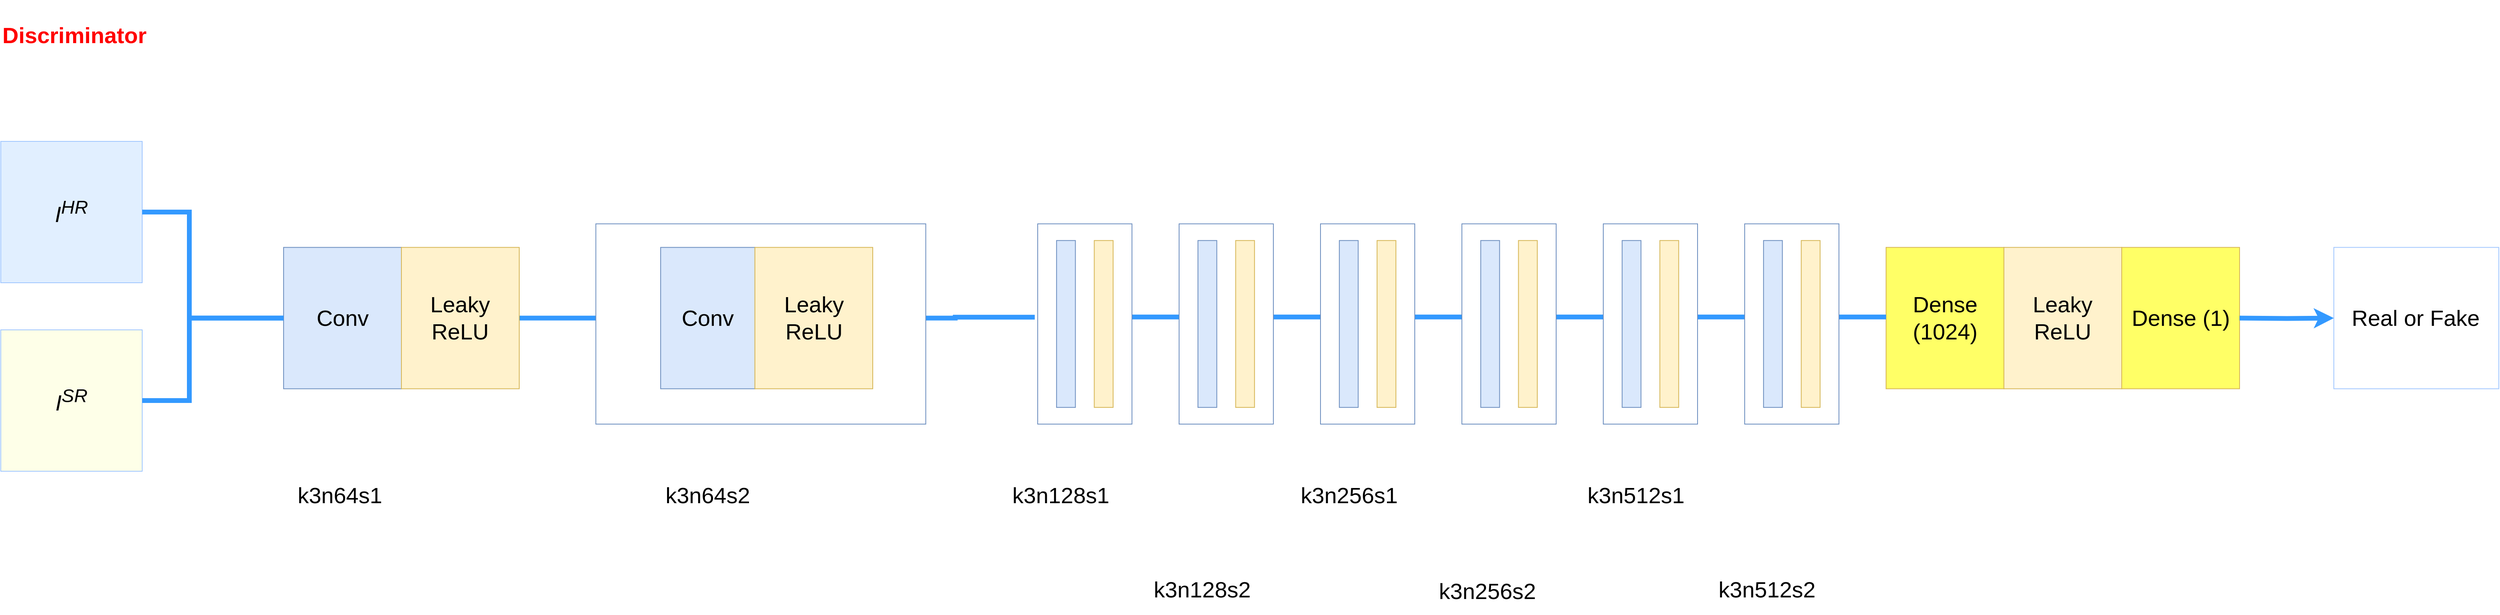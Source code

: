<mxfile version="26.2.14">
  <diagram name="第 1 页" id="zd6RHvnpCG602YXMuTFv">
    <mxGraphModel dx="3144" dy="1868" grid="0" gridSize="10" guides="1" tooltips="1" connect="1" arrows="1" fold="1" page="1" pageScale="1" pageWidth="3300" pageHeight="2339" math="0" shadow="0">
      <root>
        <mxCell id="0" />
        <mxCell id="1" parent="0" />
        <mxCell id="ZQzBsFarwEVN76N8cBqX-27" style="edgeStyle=orthogonalEdgeStyle;rounded=0;orthogonalLoop=1;jettySize=auto;html=1;endArrow=none;endFill=1;strokeColor=#3399FF;strokeWidth=6;startFill=0;fontSize=28;" parent="1" source="ZQzBsFarwEVN76N8cBqX-7" target="ZQzBsFarwEVN76N8cBqX-9" edge="1">
          <mxGeometry relative="1" as="geometry" />
        </mxCell>
        <mxCell id="ZQzBsFarwEVN76N8cBqX-1" style="edgeStyle=orthogonalEdgeStyle;rounded=0;orthogonalLoop=1;jettySize=auto;html=1;endArrow=none;endFill=1;strokeColor=#3399FF;strokeWidth=6;startFill=0;entryX=-0.031;entryY=0.466;entryDx=0;entryDy=0;entryPerimeter=0;fontSize=28;" parent="1" source="ZQzBsFarwEVN76N8cBqX-11" target="ZQzBsFarwEVN76N8cBqX-31" edge="1">
          <mxGeometry relative="1" as="geometry">
            <mxPoint x="1237.371" y="1083.25" as="targetPoint" />
          </mxGeometry>
        </mxCell>
        <mxCell id="ZQzBsFarwEVN76N8cBqX-2" value="" style="rounded=0;whiteSpace=wrap;html=1;fillColor=#FFFFFF;strokeColor=#6c8ebf;fontSize=28;" parent="1" vertex="1">
          <mxGeometry x="794.873" y="965.25" width="412.999" height="250.75" as="geometry" />
        </mxCell>
        <mxCell id="ZQzBsFarwEVN76N8cBqX-3" value="Discriminator" style="text;html=1;strokeColor=none;fillColor=none;align=left;verticalAlign=middle;whiteSpace=wrap;rounded=0;fontSize=28;fontColor=#FF0000;fontStyle=1" parent="1" vertex="1">
          <mxGeometry x="50" y="685" width="353.999" height="88.5" as="geometry" />
        </mxCell>
        <mxCell id="ZQzBsFarwEVN76N8cBqX-4" value="&lt;i&gt;I&lt;sup&gt;HR&lt;/sup&gt;&lt;/i&gt;" style="shape=rectangle;whiteSpace=wrap;html=1;strokeColor=#a1c7ff;fillColor=#e1efff;fontSize=28;verticalAlign=middle;align=center;" parent="1" vertex="1">
          <mxGeometry x="50" y="862" width="176.999" height="177.0" as="geometry" />
        </mxCell>
        <mxCell id="ZQzBsFarwEVN76N8cBqX-5" value="&lt;i&gt;I&lt;sup&gt;SR&lt;/sup&gt;&lt;/i&gt;" style="shape=rectangle;whiteSpace=wrap;html=1;strokeColor=#a1c7ff;fillColor=#FEFFE8;fontSize=28;verticalAlign=middle;align=center;" parent="1" vertex="1">
          <mxGeometry x="50" y="1098" width="176.999" height="177.0" as="geometry" />
        </mxCell>
        <mxCell id="ZQzBsFarwEVN76N8cBqX-6" value="Conv" style="rounded=0;whiteSpace=wrap;html=1;fillColor=#dae8fc;strokeColor=#6c8ebf;align=center;verticalAlign=middle;fontSize=28;" parent="1" vertex="1">
          <mxGeometry x="403.999" y="994.75" width="147.5" height="177.0" as="geometry" />
        </mxCell>
        <mxCell id="ZQzBsFarwEVN76N8cBqX-7" value="Leaky ReLU" style="rounded=0;whiteSpace=wrap;html=1;fillColor=#fff2cc;strokeColor=#d6b656;align=center;verticalAlign=middle;fontSize=28;" parent="1" vertex="1">
          <mxGeometry x="551.498" y="994.75" width="147.5" height="177.0" as="geometry" />
        </mxCell>
        <mxCell id="ZQzBsFarwEVN76N8cBqX-8" value="k3n64s1" style="text;html=1;strokeColor=none;fillColor=none;align=center;verticalAlign=middle;whiteSpace=wrap;rounded=0;fontSize=28;" parent="1" vertex="1">
          <mxGeometry x="327.299" y="1275" width="294.999" height="59.0" as="geometry" />
        </mxCell>
        <mxCell id="ZQzBsFarwEVN76N8cBqX-9" value="Conv" style="rounded=0;whiteSpace=wrap;html=1;fillColor=#dae8fc;strokeColor=#6c8ebf;align=center;verticalAlign=middle;fontSize=28;" parent="1" vertex="1">
          <mxGeometry x="875.997" y="994.75" width="118.0" height="177.0" as="geometry" />
        </mxCell>
        <mxCell id="ZQzBsFarwEVN76N8cBqX-11" value="Leaky ReLU" style="rounded=0;whiteSpace=wrap;html=1;fillColor=#fff2cc;strokeColor=#d6b656;align=center;verticalAlign=middle;fontSize=28;" parent="1" vertex="1">
          <mxGeometry x="993.997" y="994.75" width="147.5" height="177.0" as="geometry" />
        </mxCell>
        <mxCell id="ZQzBsFarwEVN76N8cBqX-12" value="k3n64s2" style="text;html=1;strokeColor=none;fillColor=none;align=center;verticalAlign=middle;whiteSpace=wrap;rounded=0;fontSize=28;" parent="1" vertex="1">
          <mxGeometry x="757.998" y="1275" width="353.999" height="59.0" as="geometry" />
        </mxCell>
        <mxCell id="ZQzBsFarwEVN76N8cBqX-13" value="k3n128s1" style="text;html=1;strokeColor=none;fillColor=none;align=center;verticalAlign=middle;whiteSpace=wrap;rounded=0;fontSize=28;" parent="1" vertex="1">
          <mxGeometry x="1200.496" y="1275" width="353.999" height="59.0" as="geometry" />
        </mxCell>
        <mxCell id="ZQzBsFarwEVN76N8cBqX-14" value="k3n128s2" style="text;html=1;strokeColor=none;fillColor=none;align=center;verticalAlign=middle;whiteSpace=wrap;rounded=0;fontSize=28;" parent="1" vertex="1">
          <mxGeometry x="1377.496" y="1393" width="353.999" height="59.0" as="geometry" />
        </mxCell>
        <mxCell id="ZQzBsFarwEVN76N8cBqX-15" value="k3n256s1" style="text;html=1;strokeColor=none;fillColor=none;align=center;verticalAlign=middle;whiteSpace=wrap;rounded=0;fontSize=28;" parent="1" vertex="1">
          <mxGeometry x="1560.995" y="1275" width="353.999" height="59.0" as="geometry" />
        </mxCell>
        <mxCell id="ZQzBsFarwEVN76N8cBqX-16" value="k3n256s2" style="text;html=1;strokeColor=none;fillColor=none;align=center;verticalAlign=middle;whiteSpace=wrap;rounded=0;fontSize=28;" parent="1" vertex="1">
          <mxGeometry x="1734.005" y="1395" width="353.999" height="59.0" as="geometry" />
        </mxCell>
        <mxCell id="ZQzBsFarwEVN76N8cBqX-17" value="k3n512s1" style="text;html=1;strokeColor=none;fillColor=none;align=center;verticalAlign=middle;whiteSpace=wrap;rounded=0;fontSize=28;" parent="1" vertex="1">
          <mxGeometry x="1920.004" y="1275" width="353.999" height="59.0" as="geometry" />
        </mxCell>
        <mxCell id="ZQzBsFarwEVN76N8cBqX-18" value="k3n512s2" style="text;html=1;strokeColor=none;fillColor=none;align=center;verticalAlign=middle;whiteSpace=wrap;rounded=0;fontSize=28;" parent="1" vertex="1">
          <mxGeometry x="2084.003" y="1393" width="353.999" height="59.0" as="geometry" />
        </mxCell>
        <mxCell id="ZQzBsFarwEVN76N8cBqX-19" value="Dense (1024)" style="rounded=0;whiteSpace=wrap;html=1;fillColor=#FFFF66;strokeColor=#d6b656;align=center;verticalAlign=middle;fontSize=28;" parent="1" vertex="1">
          <mxGeometry x="2409.992" y="994.75" width="147.5" height="177.0" as="geometry" />
        </mxCell>
        <mxCell id="ZQzBsFarwEVN76N8cBqX-20" value="Leaky ReLU" style="rounded=0;whiteSpace=wrap;html=1;fillColor=#fff2cc;strokeColor=#d6b656;align=center;verticalAlign=middle;fontSize=28;" parent="1" vertex="1">
          <mxGeometry x="2557.492" y="994.75" width="147.5" height="177.0" as="geometry" />
        </mxCell>
        <mxCell id="ZQzBsFarwEVN76N8cBqX-21" value="Dense (1)" style="rounded=0;whiteSpace=wrap;html=1;fillColor=#FFFF66;strokeColor=#d6b656;align=center;verticalAlign=middle;fontSize=28;" parent="1" vertex="1">
          <mxGeometry x="2704.992" y="994.75" width="147.5" height="177.0" as="geometry" />
        </mxCell>
        <mxCell id="ZQzBsFarwEVN76N8cBqX-23" value="Real or Fake" style="shape=rectangle;whiteSpace=wrap;html=1;strokeColor=#a1c7ff;fillColor=#FFFFFF;fontSize=28;verticalAlign=middle;align=center;" parent="1" vertex="1">
          <mxGeometry x="2970.491" y="994.75" width="206.499" height="177.0" as="geometry" />
        </mxCell>
        <mxCell id="ZQzBsFarwEVN76N8cBqX-24" style="edgeStyle=orthogonalEdgeStyle;rounded=0;orthogonalLoop=1;jettySize=auto;html=1;endArrow=none;endFill=0;strokeColor=#3399FF;strokeWidth=6;fontSize=28;" parent="1" source="ZQzBsFarwEVN76N8cBqX-4" target="ZQzBsFarwEVN76N8cBqX-6" edge="1">
          <mxGeometry relative="1" as="geometry">
            <mxPoint x="285.999" y="950.5" as="sourcePoint" />
            <mxPoint x="344.999" y="1083.25" as="targetPoint" />
            <Array as="points">
              <mxPoint x="285.999" y="950.5" />
              <mxPoint x="285.999" y="1083.25" />
            </Array>
          </mxGeometry>
        </mxCell>
        <mxCell id="ZQzBsFarwEVN76N8cBqX-25" style="edgeStyle=orthogonalEdgeStyle;rounded=0;orthogonalLoop=1;jettySize=auto;html=1;endArrow=none;endFill=0;strokeColor=#3399FF;strokeWidth=6;fontSize=28;" parent="1" source="ZQzBsFarwEVN76N8cBqX-5" target="ZQzBsFarwEVN76N8cBqX-6" edge="1">
          <mxGeometry relative="1" as="geometry">
            <mxPoint x="285.999" y="1186.5" as="sourcePoint" />
            <mxPoint x="344.999" y="1083.25" as="targetPoint" />
            <Array as="points">
              <mxPoint x="285.999" y="1186.5" />
              <mxPoint x="285.999" y="1083.25" />
            </Array>
          </mxGeometry>
        </mxCell>
        <mxCell id="ZQzBsFarwEVN76N8cBqX-26" style="edgeStyle=orthogonalEdgeStyle;rounded=0;orthogonalLoop=1;jettySize=auto;html=1;endArrow=none;endFill=1;strokeColor=#3399FF;strokeWidth=2;startFill=0;fontSize=28;" parent="1" target="ZQzBsFarwEVN76N8cBqX-6" edge="1">
          <mxGeometry relative="1" as="geometry">
            <mxPoint x="285.999" y="1083.25" as="sourcePoint" />
          </mxGeometry>
        </mxCell>
        <mxCell id="ZQzBsFarwEVN76N8cBqX-28" style="edgeStyle=orthogonalEdgeStyle;rounded=0;orthogonalLoop=1;jettySize=auto;html=1;endArrow=none;endFill=1;strokeColor=#3399FF;strokeWidth=6;startFill=0;fontSize=28;" parent="1" edge="1">
          <mxGeometry relative="1" as="geometry">
            <mxPoint x="1463.045" y="1081.834" as="sourcePoint" />
            <mxPoint x="1524.995" y="1081.834" as="targetPoint" />
          </mxGeometry>
        </mxCell>
        <mxCell id="ZQzBsFarwEVN76N8cBqX-29" style="edgeStyle=orthogonalEdgeStyle;rounded=0;orthogonalLoop=1;jettySize=auto;html=1;endArrow=classic;endFill=1;strokeColor=#3399FF;strokeWidth=6;fontSize=28;" parent="1" target="ZQzBsFarwEVN76N8cBqX-23" edge="1">
          <mxGeometry relative="1" as="geometry">
            <mxPoint x="2852.491" y="1083.25" as="sourcePoint" />
          </mxGeometry>
        </mxCell>
        <mxCell id="ZQzBsFarwEVN76N8cBqX-30" value="" style="group;fontSize=28;" parent="1" vertex="1" connectable="0">
          <mxGeometry x="1347.996" y="965.25" width="118.0" height="250.75" as="geometry" />
        </mxCell>
        <mxCell id="ZQzBsFarwEVN76N8cBqX-31" value="" style="rounded=0;whiteSpace=wrap;html=1;fillColor=#FFFFFF;strokeColor=#6c8ebf;fontSize=28;" parent="ZQzBsFarwEVN76N8cBqX-30" vertex="1">
          <mxGeometry width="118.0" height="250.75" as="geometry" />
        </mxCell>
        <mxCell id="ZQzBsFarwEVN76N8cBqX-33" value="" style="rounded=0;whiteSpace=wrap;html=1;fillColor=#fff2cc;strokeColor=#d6b656;fontSize=28;" parent="ZQzBsFarwEVN76N8cBqX-30" vertex="1">
          <mxGeometry x="70.8" y="20.896" width="23.6" height="208.958" as="geometry" />
        </mxCell>
        <mxCell id="ZQzBsFarwEVN76N8cBqX-34" value="" style="rounded=0;whiteSpace=wrap;html=1;fillColor=#dae8fc;strokeColor=#6c8ebf;fontSize=28;" parent="ZQzBsFarwEVN76N8cBqX-30" vertex="1">
          <mxGeometry x="23.6" y="20.896" width="23.6" height="208.958" as="geometry" />
        </mxCell>
        <mxCell id="ZQzBsFarwEVN76N8cBqX-35" style="edgeStyle=orthogonalEdgeStyle;rounded=0;orthogonalLoop=1;jettySize=auto;html=1;endArrow=none;endFill=1;strokeColor=#3399FF;strokeWidth=6;startFill=0;fontSize=28;" parent="1" edge="1">
          <mxGeometry relative="1" as="geometry">
            <mxPoint x="1640.045" y="1081.834" as="sourcePoint" />
            <mxPoint x="1701.995" y="1081.834" as="targetPoint" />
          </mxGeometry>
        </mxCell>
        <mxCell id="ZQzBsFarwEVN76N8cBqX-36" value="" style="group;fontSize=28;" parent="1" vertex="1" connectable="0">
          <mxGeometry x="1524.995" y="965.25" width="118.0" height="250.75" as="geometry" />
        </mxCell>
        <mxCell id="ZQzBsFarwEVN76N8cBqX-37" value="" style="rounded=0;whiteSpace=wrap;html=1;fillColor=#FFFFFF;strokeColor=#6c8ebf;fontSize=28;" parent="ZQzBsFarwEVN76N8cBqX-36" vertex="1">
          <mxGeometry width="118.0" height="250.75" as="geometry" />
        </mxCell>
        <mxCell id="ZQzBsFarwEVN76N8cBqX-39" value="" style="rounded=0;whiteSpace=wrap;html=1;fillColor=#fff2cc;strokeColor=#d6b656;fontSize=28;" parent="ZQzBsFarwEVN76N8cBqX-36" vertex="1">
          <mxGeometry x="70.8" y="20.896" width="23.6" height="208.958" as="geometry" />
        </mxCell>
        <mxCell id="ZQzBsFarwEVN76N8cBqX-40" value="" style="rounded=0;whiteSpace=wrap;html=1;fillColor=#dae8fc;strokeColor=#6c8ebf;fontSize=28;" parent="ZQzBsFarwEVN76N8cBqX-36" vertex="1">
          <mxGeometry x="23.6" y="20.896" width="23.6" height="208.958" as="geometry" />
        </mxCell>
        <mxCell id="ZQzBsFarwEVN76N8cBqX-41" style="edgeStyle=orthogonalEdgeStyle;rounded=0;orthogonalLoop=1;jettySize=auto;html=1;endArrow=none;endFill=1;strokeColor=#3399FF;strokeWidth=6;startFill=0;fontSize=28;" parent="1" edge="1">
          <mxGeometry relative="1" as="geometry">
            <mxPoint x="1817.044" y="1081.834" as="sourcePoint" />
            <mxPoint x="1878.994" y="1081.834" as="targetPoint" />
          </mxGeometry>
        </mxCell>
        <mxCell id="ZQzBsFarwEVN76N8cBqX-42" value="" style="group;fontSize=28;" parent="1" vertex="1" connectable="0">
          <mxGeometry x="1701.995" y="965.25" width="118.0" height="250.75" as="geometry" />
        </mxCell>
        <mxCell id="ZQzBsFarwEVN76N8cBqX-43" value="" style="rounded=0;whiteSpace=wrap;html=1;fillColor=#FFFFFF;strokeColor=#6c8ebf;fontSize=28;" parent="ZQzBsFarwEVN76N8cBqX-42" vertex="1">
          <mxGeometry width="118.0" height="250.75" as="geometry" />
        </mxCell>
        <mxCell id="ZQzBsFarwEVN76N8cBqX-45" value="" style="rounded=0;whiteSpace=wrap;html=1;fillColor=#fff2cc;strokeColor=#d6b656;fontSize=28;" parent="ZQzBsFarwEVN76N8cBqX-42" vertex="1">
          <mxGeometry x="70.8" y="20.896" width="23.6" height="208.958" as="geometry" />
        </mxCell>
        <mxCell id="ZQzBsFarwEVN76N8cBqX-46" value="" style="rounded=0;whiteSpace=wrap;html=1;fillColor=#dae8fc;strokeColor=#6c8ebf;fontSize=28;" parent="ZQzBsFarwEVN76N8cBqX-42" vertex="1">
          <mxGeometry x="23.6" y="20.896" width="23.6" height="208.958" as="geometry" />
        </mxCell>
        <mxCell id="ZQzBsFarwEVN76N8cBqX-47" style="edgeStyle=orthogonalEdgeStyle;rounded=0;orthogonalLoop=1;jettySize=auto;html=1;endArrow=none;endFill=1;strokeColor=#3399FF;strokeWidth=6;startFill=0;fontSize=28;" parent="1" edge="1">
          <mxGeometry relative="1" as="geometry">
            <mxPoint x="1994.044" y="1081.834" as="sourcePoint" />
            <mxPoint x="2055.994" y="1081.834" as="targetPoint" />
          </mxGeometry>
        </mxCell>
        <mxCell id="ZQzBsFarwEVN76N8cBqX-48" value="" style="group;fontSize=28;" parent="1" vertex="1" connectable="0">
          <mxGeometry x="1878.994" y="965.25" width="118.0" height="250.75" as="geometry" />
        </mxCell>
        <mxCell id="ZQzBsFarwEVN76N8cBqX-49" value="" style="rounded=0;whiteSpace=wrap;html=1;fillColor=#FFFFFF;strokeColor=#6c8ebf;fontSize=28;" parent="ZQzBsFarwEVN76N8cBqX-48" vertex="1">
          <mxGeometry width="118.0" height="250.75" as="geometry" />
        </mxCell>
        <mxCell id="ZQzBsFarwEVN76N8cBqX-51" value="" style="rounded=0;whiteSpace=wrap;html=1;fillColor=#fff2cc;strokeColor=#d6b656;fontSize=28;" parent="ZQzBsFarwEVN76N8cBqX-48" vertex="1">
          <mxGeometry x="70.8" y="20.896" width="23.6" height="208.958" as="geometry" />
        </mxCell>
        <mxCell id="ZQzBsFarwEVN76N8cBqX-52" value="" style="rounded=0;whiteSpace=wrap;html=1;fillColor=#dae8fc;strokeColor=#6c8ebf;fontSize=28;" parent="ZQzBsFarwEVN76N8cBqX-48" vertex="1">
          <mxGeometry x="23.6" y="20.896" width="23.6" height="208.958" as="geometry" />
        </mxCell>
        <mxCell id="ZQzBsFarwEVN76N8cBqX-53" style="edgeStyle=orthogonalEdgeStyle;rounded=0;orthogonalLoop=1;jettySize=auto;html=1;endArrow=none;endFill=1;strokeColor=#3399FF;strokeWidth=6;startFill=0;fontSize=28;" parent="1" edge="1">
          <mxGeometry relative="1" as="geometry">
            <mxPoint x="2171.043" y="1081.834" as="sourcePoint" />
            <mxPoint x="2232.993" y="1081.834" as="targetPoint" />
          </mxGeometry>
        </mxCell>
        <mxCell id="ZQzBsFarwEVN76N8cBqX-54" value="" style="group;fontSize=28;" parent="1" vertex="1" connectable="0">
          <mxGeometry x="2055.994" y="965.25" width="118.0" height="250.75" as="geometry" />
        </mxCell>
        <mxCell id="ZQzBsFarwEVN76N8cBqX-55" value="" style="rounded=0;whiteSpace=wrap;html=1;fillColor=#FFFFFF;strokeColor=#6c8ebf;fontSize=28;" parent="ZQzBsFarwEVN76N8cBqX-54" vertex="1">
          <mxGeometry width="118.0" height="250.75" as="geometry" />
        </mxCell>
        <mxCell id="ZQzBsFarwEVN76N8cBqX-57" value="" style="rounded=0;whiteSpace=wrap;html=1;fillColor=#fff2cc;strokeColor=#d6b656;fontSize=28;" parent="ZQzBsFarwEVN76N8cBqX-54" vertex="1">
          <mxGeometry x="70.8" y="20.896" width="23.6" height="208.958" as="geometry" />
        </mxCell>
        <mxCell id="ZQzBsFarwEVN76N8cBqX-58" value="" style="rounded=0;whiteSpace=wrap;html=1;fillColor=#dae8fc;strokeColor=#6c8ebf;fontSize=28;" parent="ZQzBsFarwEVN76N8cBqX-54" vertex="1">
          <mxGeometry x="23.6" y="20.896" width="23.6" height="208.958" as="geometry" />
        </mxCell>
        <mxCell id="ZQzBsFarwEVN76N8cBqX-59" style="edgeStyle=orthogonalEdgeStyle;rounded=0;orthogonalLoop=1;jettySize=auto;html=1;endArrow=none;endFill=1;strokeColor=#3399FF;strokeWidth=6;startFill=0;fontSize=28;" parent="1" edge="1">
          <mxGeometry relative="1" as="geometry">
            <mxPoint x="2348.043" y="1081.834" as="sourcePoint" />
            <mxPoint x="2409.992" y="1081.834" as="targetPoint" />
          </mxGeometry>
        </mxCell>
        <mxCell id="ZQzBsFarwEVN76N8cBqX-60" value="" style="group;fontSize=28;" parent="1" vertex="1" connectable="0">
          <mxGeometry x="2232.993" y="965.25" width="118.0" height="250.75" as="geometry" />
        </mxCell>
        <mxCell id="ZQzBsFarwEVN76N8cBqX-61" value="" style="rounded=0;whiteSpace=wrap;html=1;fillColor=#FFFFFF;strokeColor=#6c8ebf;fontSize=28;" parent="ZQzBsFarwEVN76N8cBqX-60" vertex="1">
          <mxGeometry width="118.0" height="250.75" as="geometry" />
        </mxCell>
        <mxCell id="ZQzBsFarwEVN76N8cBqX-63" value="" style="rounded=0;whiteSpace=wrap;html=1;fillColor=#fff2cc;strokeColor=#d6b656;fontSize=28;" parent="ZQzBsFarwEVN76N8cBqX-60" vertex="1">
          <mxGeometry x="70.8" y="20.896" width="23.6" height="208.958" as="geometry" />
        </mxCell>
        <mxCell id="ZQzBsFarwEVN76N8cBqX-64" value="" style="rounded=0;whiteSpace=wrap;html=1;fillColor=#dae8fc;strokeColor=#6c8ebf;fontSize=28;" parent="ZQzBsFarwEVN76N8cBqX-60" vertex="1">
          <mxGeometry x="23.6" y="20.896" width="23.6" height="208.958" as="geometry" />
        </mxCell>
      </root>
    </mxGraphModel>
  </diagram>
</mxfile>
